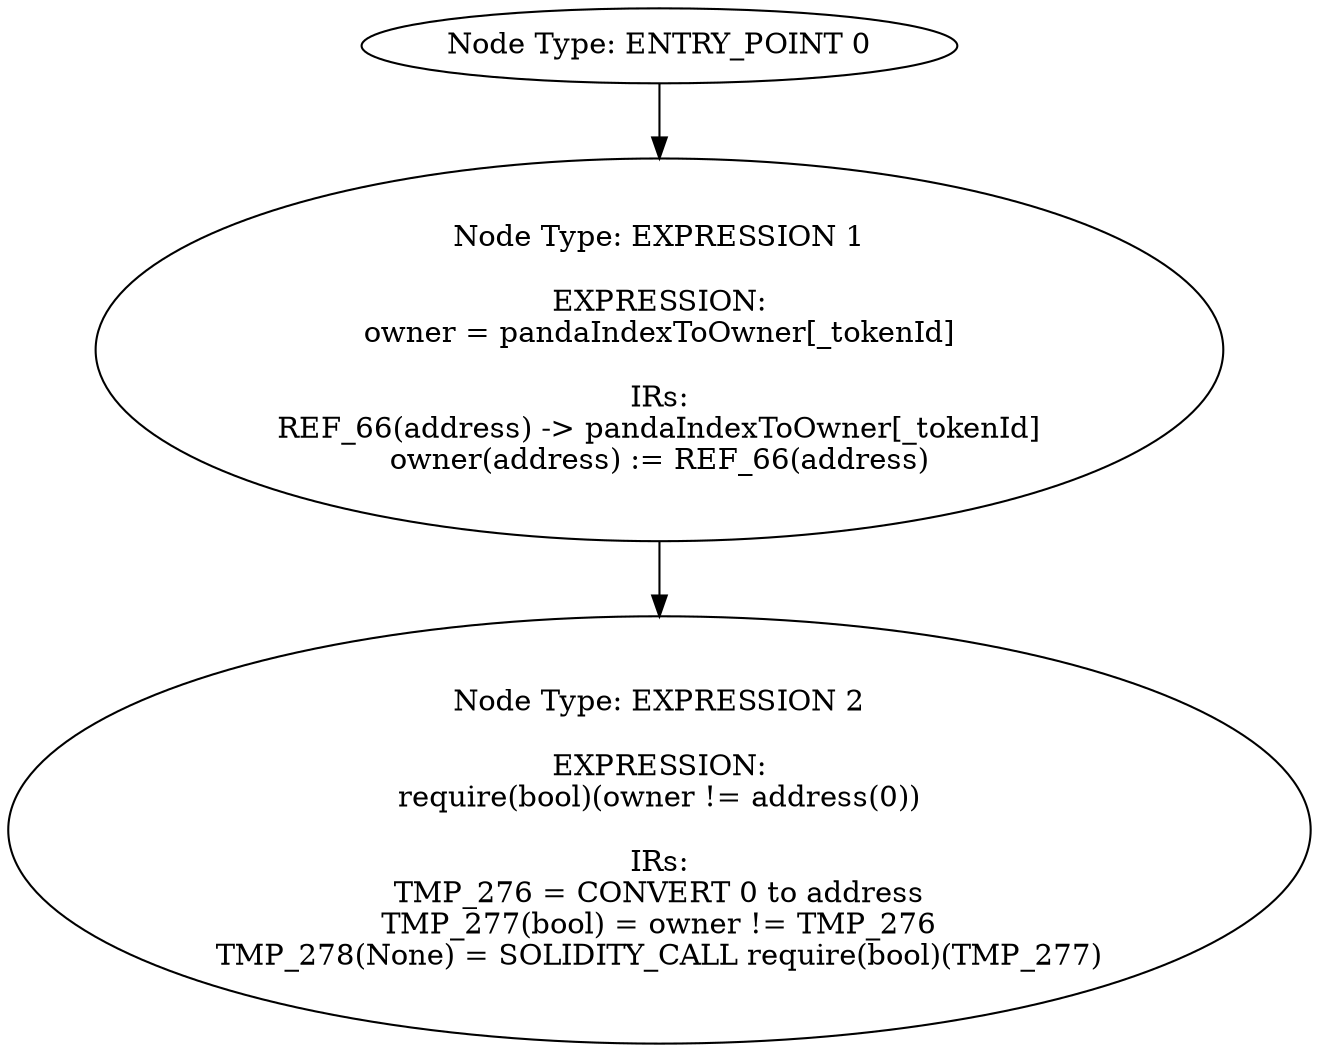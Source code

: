 digraph{
0[label="Node Type: ENTRY_POINT 0
"];
0->1;
1[label="Node Type: EXPRESSION 1

EXPRESSION:
owner = pandaIndexToOwner[_tokenId]

IRs:
REF_66(address) -> pandaIndexToOwner[_tokenId]
owner(address) := REF_66(address)"];
1->2;
2[label="Node Type: EXPRESSION 2

EXPRESSION:
require(bool)(owner != address(0))

IRs:
TMP_276 = CONVERT 0 to address
TMP_277(bool) = owner != TMP_276
TMP_278(None) = SOLIDITY_CALL require(bool)(TMP_277)"];
}
